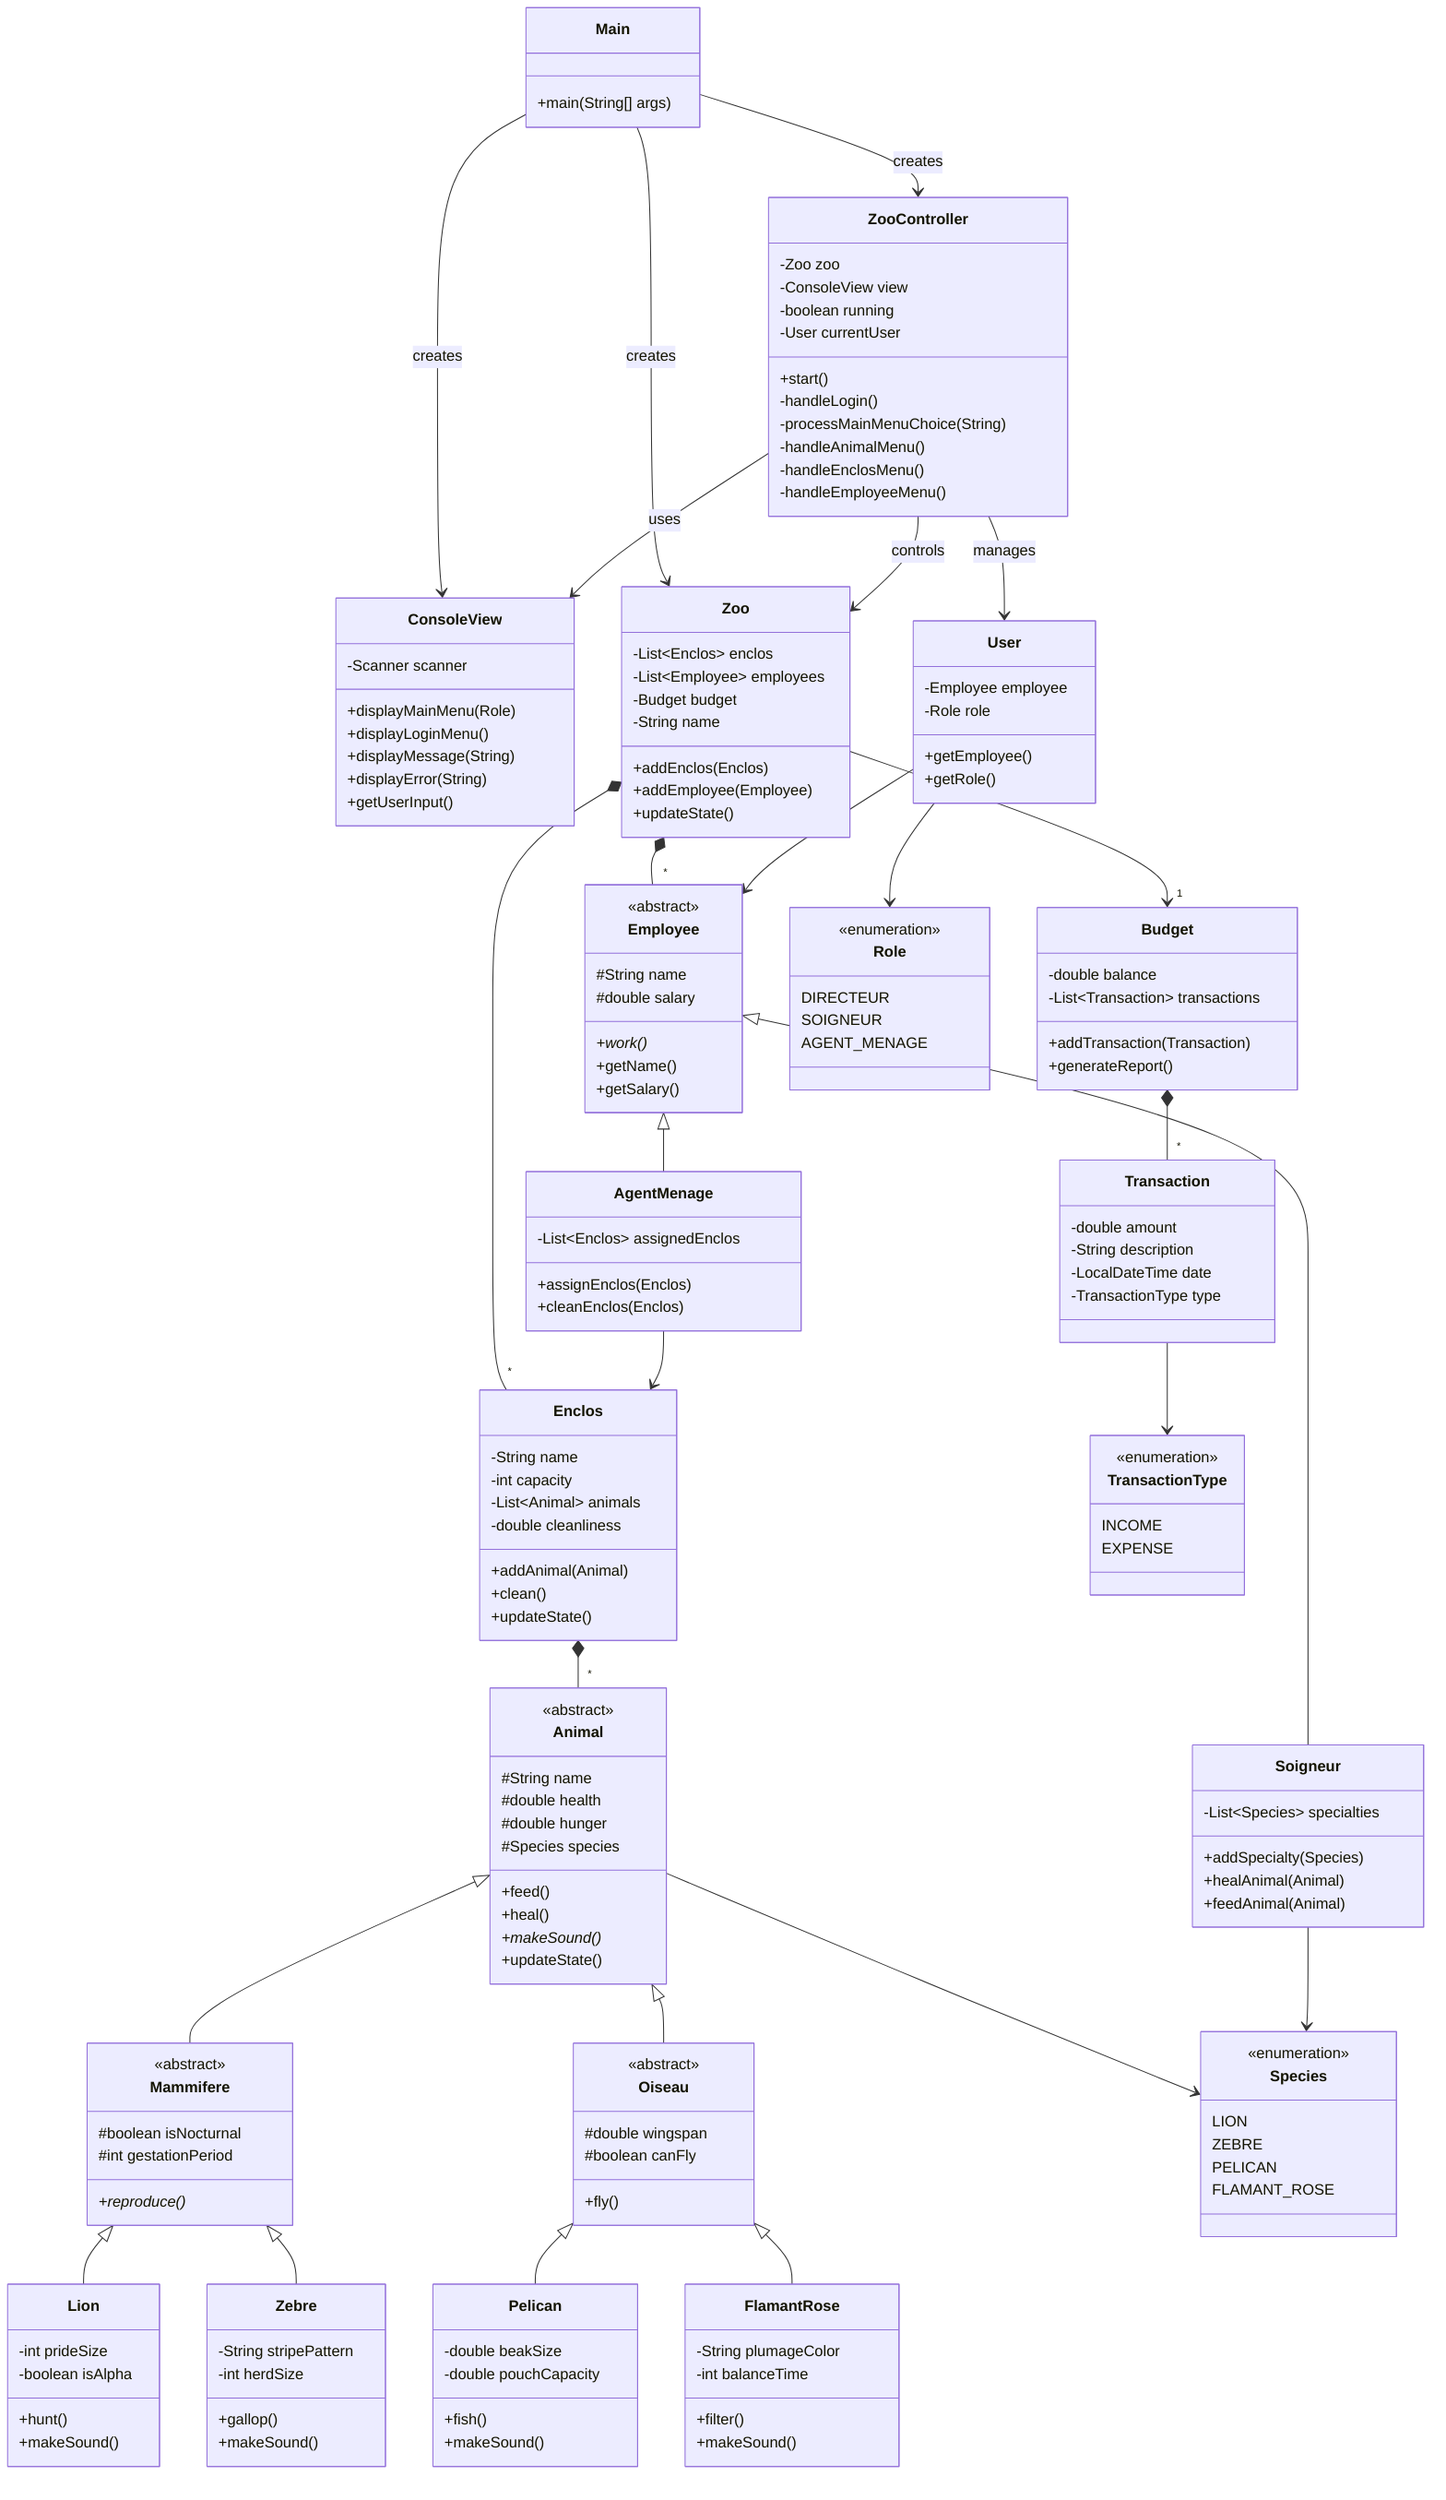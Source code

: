 classDiagram
    %% Classes MVC
    class Main {
        +main(String[] args)
    }

    class ZooController {
        -Zoo zoo
        -ConsoleView view
        -boolean running
        -User currentUser
        +start()
        -handleLogin()
        -processMainMenuChoice(String)
        -handleAnimalMenu()
        -handleEnclosMenu()
        -handleEmployeeMenu()
    }

    class ConsoleView {
        -Scanner scanner
        +displayMainMenu(Role)
        +displayLoginMenu()
        +displayMessage(String)
        +displayError(String)
        +getUserInput()
    }

    %% Classes Model - Core
    class Zoo {
        -List~Enclos~ enclos
        -List~Employee~ employees
        -Budget budget
        -String name
        +addEnclos(Enclos)
        +addEmployee(Employee)
        +updateState()
    }

    %% Classes Model - Animal
    class Animal {
        <<abstract>>
        #String name
        #double health
        #double hunger
        #Species species
        +feed()
        +heal()
        +makeSound()*
        +updateState()
    }

    class Mammifere {
        <<abstract>>
        #boolean isNocturnal
        #int gestationPeriod
        +reproduce()*
    }

    class Oiseau {
        <<abstract>>
        #double wingspan
        #boolean canFly
        +fly()
    }

    class Lion {
        -int prideSize
        -boolean isAlpha
        +hunt()
        +makeSound()
    }

    class Zebre {
        -String stripePattern
        -int herdSize
        +gallop()
        +makeSound()
    }

    class Pelican {
        -double beakSize
        -double pouchCapacity
        +fish()
        +makeSound()
    }

    class FlamantRose {
        -String plumageColor
        -int balanceTime
        +filter()
        +makeSound()
    }

    class Species {
        <<enumeration>>
        LION
        ZEBRE
        PELICAN
        FLAMANT_ROSE
    }

    %% Classes Model - Employee
    class Employee {
        <<abstract>>
        #String name
        #double salary
        +work()*
        +getName()
        +getSalary()
    }

    class Soigneur {
        -List~Species~ specialties
        +addSpecialty(Species)
        +healAnimal(Animal)
        +feedAnimal(Animal)
    }

    class AgentMenage {
        -List~Enclos~ assignedEnclos
        +assignEnclos(Enclos)
        +cleanEnclos(Enclos)
    }

    %% Classes Model - Enclos & Financial
    class Enclos {
        -String name
        -int capacity
        -List~Animal~ animals
        -double cleanliness
        +addAnimal(Animal)
        +clean()
        +updateState()
    }

    class Budget {
        -double balance
        -List~Transaction~ transactions
        +addTransaction(Transaction)
        +generateReport()
    }

    class Transaction {
        -double amount
        -String description
        -LocalDateTime date
        -TransactionType type
    }

    class TransactionType {
        <<enumeration>>
        INCOME
        EXPENSE
    }

    %% Classes Model - User
    class User {
        -Employee employee
        -Role role
        +getEmployee()
        +getRole()
    }

    class Role {
        <<enumeration>>
        DIRECTEUR
        SOIGNEUR
        AGENT_MENAGE
    }

    %% Relations MVC
    Main --> ZooController : creates
    Main --> Zoo : creates
    Main --> ConsoleView : creates
    ZooController --> Zoo : controls
    ZooController --> ConsoleView : uses
    ZooController --> User : manages

    %% Relations Model
    Zoo *-- "*" Enclos
    Zoo *-- "*" Employee
    Zoo --> "1" Budget
    Enclos *-- "*" Animal

    %% Héritage Animal
    Animal <|-- Mammifere
    Animal <|-- Oiseau
    Mammifere <|-- Lion
    Mammifere <|-- Zebre
    Oiseau <|-- Pelican
    Oiseau <|-- FlamantRose
    Animal --> Species

    %% Héritage Employee
    Employee <|-- Soigneur
    Employee <|-- AgentMenage
    Soigneur --> Species
    AgentMenage --> Enclos

    %% Relations Financial
    Budget *-- "*" Transaction
    Transaction --> TransactionType

    %% Relations User
    User --> Employee
    User --> Role